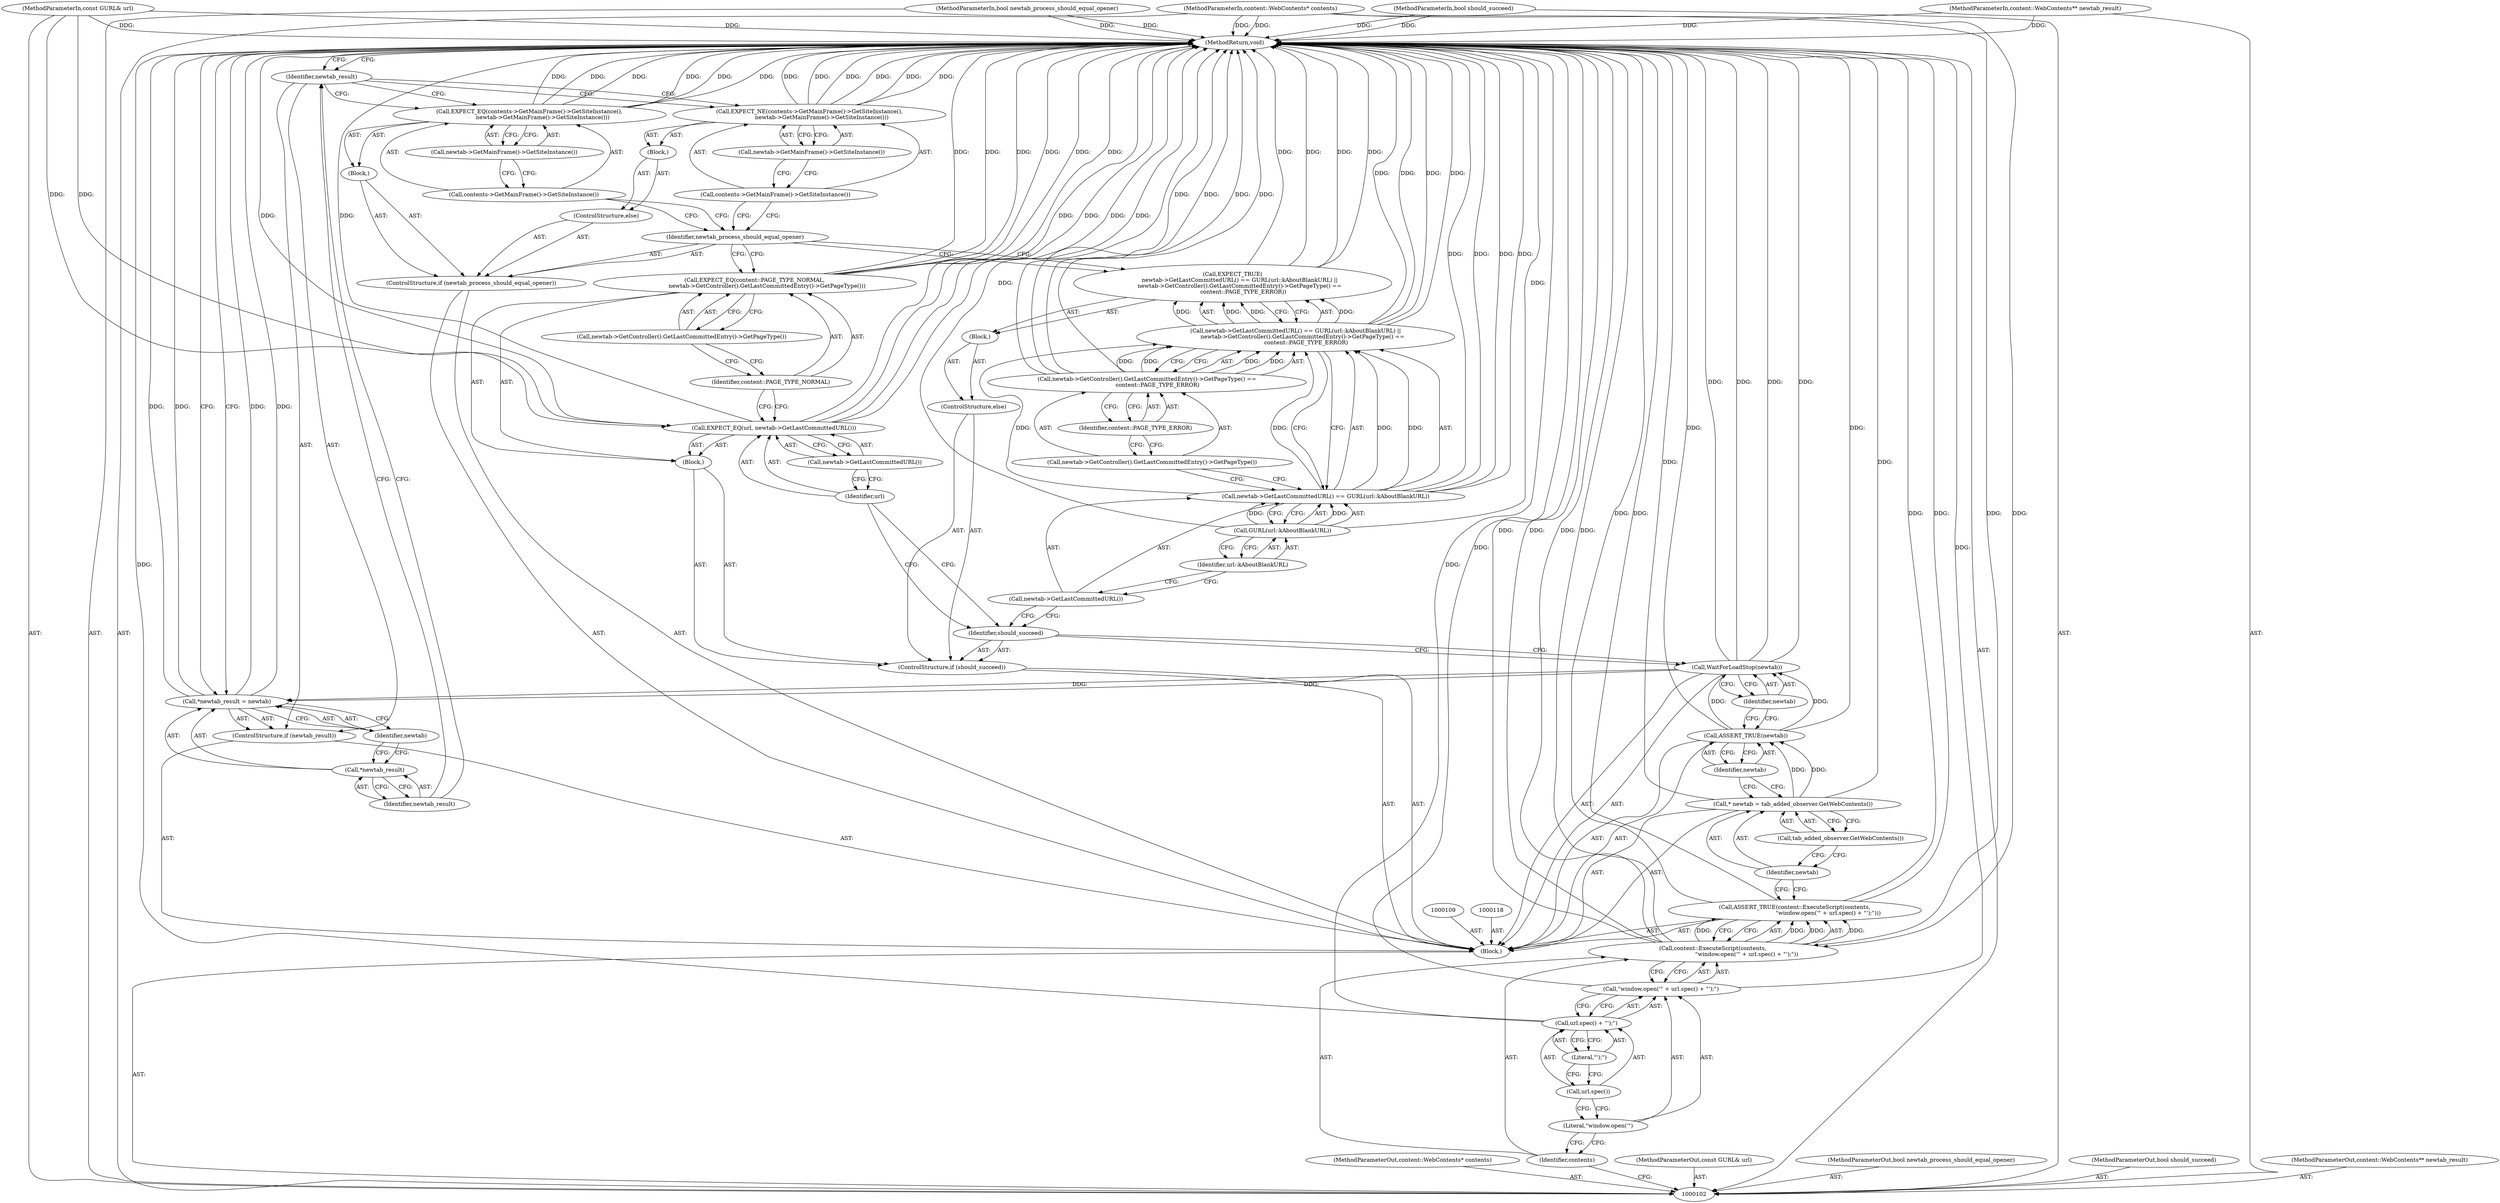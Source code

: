 digraph "0_Chrome_f1afce25b3f94d8bddec69b08ffbc29b989ad844_1" {
"1000163" [label="(MethodReturn,void)"];
"1000103" [label="(MethodParameterIn,content::WebContents* contents)"];
"1000246" [label="(MethodParameterOut,content::WebContents* contents)"];
"1000123" [label="(Identifier,newtab)"];
"1000122" [label="(Call,ASSERT_TRUE(newtab))"];
"1000125" [label="(Identifier,newtab)"];
"1000124" [label="(Call,WaitForLoadStop(newtab))"];
"1000126" [label="(ControlStructure,if (should_succeed))"];
"1000128" [label="(Block,)"];
"1000127" [label="(Identifier,should_succeed)"];
"1000130" [label="(Identifier,url)"];
"1000131" [label="(Call,newtab->GetLastCommittedURL())"];
"1000129" [label="(Call,EXPECT_EQ(url, newtab->GetLastCommittedURL()))"];
"1000133" [label="(Identifier,content::PAGE_TYPE_NORMAL)"];
"1000132" [label="(Call,EXPECT_EQ(content::PAGE_TYPE_NORMAL,\n              newtab->GetController().GetLastCommittedEntry()->GetPageType()))"];
"1000134" [label="(Call,newtab->GetController().GetLastCommittedEntry()->GetPageType())"];
"1000135" [label="(ControlStructure,else)"];
"1000136" [label="(Block,)"];
"1000104" [label="(MethodParameterIn,const GURL& url)"];
"1000247" [label="(MethodParameterOut,const GURL& url)"];
"1000137" [label="(Call,EXPECT_TRUE(\n        newtab->GetLastCommittedURL() == GURL(url::kAboutBlankURL) ||\n        newtab->GetController().GetLastCommittedEntry()->GetPageType() ==\n            content::PAGE_TYPE_ERROR))"];
"1000141" [label="(Call,GURL(url::kAboutBlankURL))"];
"1000142" [label="(Identifier,url::kAboutBlankURL)"];
"1000138" [label="(Call,newtab->GetLastCommittedURL() == GURL(url::kAboutBlankURL) ||\n        newtab->GetController().GetLastCommittedEntry()->GetPageType() ==\n            content::PAGE_TYPE_ERROR)"];
"1000139" [label="(Call,newtab->GetLastCommittedURL() == GURL(url::kAboutBlankURL))"];
"1000140" [label="(Call,newtab->GetLastCommittedURL())"];
"1000143" [label="(Call,newtab->GetController().GetLastCommittedEntry()->GetPageType() ==\n            content::PAGE_TYPE_ERROR)"];
"1000144" [label="(Call,newtab->GetController().GetLastCommittedEntry()->GetPageType())"];
"1000145" [label="(Identifier,content::PAGE_TYPE_ERROR)"];
"1000146" [label="(ControlStructure,if (newtab_process_should_equal_opener))"];
"1000148" [label="(Block,)"];
"1000147" [label="(Identifier,newtab_process_should_equal_opener)"];
"1000150" [label="(Call,contents->GetMainFrame()->GetSiteInstance())"];
"1000149" [label="(Call,EXPECT_EQ(contents->GetMainFrame()->GetSiteInstance(),\n               newtab->GetMainFrame()->GetSiteInstance()))"];
"1000151" [label="(Call,newtab->GetMainFrame()->GetSiteInstance())"];
"1000152" [label="(ControlStructure,else)"];
"1000153" [label="(Block,)"];
"1000105" [label="(MethodParameterIn,bool newtab_process_should_equal_opener)"];
"1000248" [label="(MethodParameterOut,bool newtab_process_should_equal_opener)"];
"1000155" [label="(Call,contents->GetMainFrame()->GetSiteInstance())"];
"1000154" [label="(Call,EXPECT_NE(contents->GetMainFrame()->GetSiteInstance(),\n              newtab->GetMainFrame()->GetSiteInstance()))"];
"1000156" [label="(Call,newtab->GetMainFrame()->GetSiteInstance())"];
"1000157" [label="(ControlStructure,if (newtab_result))"];
"1000158" [label="(Identifier,newtab_result)"];
"1000162" [label="(Identifier,newtab)"];
"1000159" [label="(Call,*newtab_result = newtab)"];
"1000160" [label="(Call,*newtab_result)"];
"1000161" [label="(Identifier,newtab_result)"];
"1000106" [label="(MethodParameterIn,bool should_succeed)"];
"1000249" [label="(MethodParameterOut,bool should_succeed)"];
"1000107" [label="(MethodParameterIn,content::WebContents** newtab_result)"];
"1000250" [label="(MethodParameterOut,content::WebContents** newtab_result)"];
"1000108" [label="(Block,)"];
"1000111" [label="(Call,content::ExecuteScript(contents,\n                                      \"window.open('\" + url.spec() + \"');\"))"];
"1000110" [label="(Call,ASSERT_TRUE(content::ExecuteScript(contents,\n                                      \"window.open('\" + url.spec() + \"');\")))"];
"1000112" [label="(Identifier,contents)"];
"1000113" [label="(Call,\"window.open('\" + url.spec() + \"');\")"];
"1000114" [label="(Literal,\"window.open('\")"];
"1000115" [label="(Call,url.spec() + \"');\")"];
"1000116" [label="(Call,url.spec())"];
"1000117" [label="(Literal,\"');\")"];
"1000119" [label="(Call,* newtab = tab_added_observer.GetWebContents())"];
"1000120" [label="(Identifier,newtab)"];
"1000121" [label="(Call,tab_added_observer.GetWebContents())"];
"1000163" -> "1000102"  [label="AST: "];
"1000163" -> "1000159"  [label="CFG: "];
"1000163" -> "1000158"  [label="CFG: "];
"1000129" -> "1000163"  [label="DDG: "];
"1000129" -> "1000163"  [label="DDG: "];
"1000129" -> "1000163"  [label="DDG: "];
"1000141" -> "1000163"  [label="DDG: "];
"1000124" -> "1000163"  [label="DDG: "];
"1000124" -> "1000163"  [label="DDG: "];
"1000104" -> "1000163"  [label="DDG: "];
"1000105" -> "1000163"  [label="DDG: "];
"1000159" -> "1000163"  [label="DDG: "];
"1000159" -> "1000163"  [label="DDG: "];
"1000139" -> "1000163"  [label="DDG: "];
"1000139" -> "1000163"  [label="DDG: "];
"1000149" -> "1000163"  [label="DDG: "];
"1000149" -> "1000163"  [label="DDG: "];
"1000149" -> "1000163"  [label="DDG: "];
"1000154" -> "1000163"  [label="DDG: "];
"1000154" -> "1000163"  [label="DDG: "];
"1000154" -> "1000163"  [label="DDG: "];
"1000107" -> "1000163"  [label="DDG: "];
"1000132" -> "1000163"  [label="DDG: "];
"1000132" -> "1000163"  [label="DDG: "];
"1000132" -> "1000163"  [label="DDG: "];
"1000138" -> "1000163"  [label="DDG: "];
"1000138" -> "1000163"  [label="DDG: "];
"1000103" -> "1000163"  [label="DDG: "];
"1000143" -> "1000163"  [label="DDG: "];
"1000143" -> "1000163"  [label="DDG: "];
"1000113" -> "1000163"  [label="DDG: "];
"1000119" -> "1000163"  [label="DDG: "];
"1000111" -> "1000163"  [label="DDG: "];
"1000111" -> "1000163"  [label="DDG: "];
"1000110" -> "1000163"  [label="DDG: "];
"1000110" -> "1000163"  [label="DDG: "];
"1000122" -> "1000163"  [label="DDG: "];
"1000137" -> "1000163"  [label="DDG: "];
"1000137" -> "1000163"  [label="DDG: "];
"1000115" -> "1000163"  [label="DDG: "];
"1000106" -> "1000163"  [label="DDG: "];
"1000103" -> "1000102"  [label="AST: "];
"1000103" -> "1000163"  [label="DDG: "];
"1000103" -> "1000111"  [label="DDG: "];
"1000246" -> "1000102"  [label="AST: "];
"1000123" -> "1000122"  [label="AST: "];
"1000123" -> "1000119"  [label="CFG: "];
"1000122" -> "1000123"  [label="CFG: "];
"1000122" -> "1000108"  [label="AST: "];
"1000122" -> "1000123"  [label="CFG: "];
"1000123" -> "1000122"  [label="AST: "];
"1000125" -> "1000122"  [label="CFG: "];
"1000122" -> "1000163"  [label="DDG: "];
"1000119" -> "1000122"  [label="DDG: "];
"1000122" -> "1000124"  [label="DDG: "];
"1000125" -> "1000124"  [label="AST: "];
"1000125" -> "1000122"  [label="CFG: "];
"1000124" -> "1000125"  [label="CFG: "];
"1000124" -> "1000108"  [label="AST: "];
"1000124" -> "1000125"  [label="CFG: "];
"1000125" -> "1000124"  [label="AST: "];
"1000127" -> "1000124"  [label="CFG: "];
"1000124" -> "1000163"  [label="DDG: "];
"1000124" -> "1000163"  [label="DDG: "];
"1000122" -> "1000124"  [label="DDG: "];
"1000124" -> "1000159"  [label="DDG: "];
"1000126" -> "1000108"  [label="AST: "];
"1000127" -> "1000126"  [label="AST: "];
"1000128" -> "1000126"  [label="AST: "];
"1000135" -> "1000126"  [label="AST: "];
"1000128" -> "1000126"  [label="AST: "];
"1000129" -> "1000128"  [label="AST: "];
"1000132" -> "1000128"  [label="AST: "];
"1000127" -> "1000126"  [label="AST: "];
"1000127" -> "1000124"  [label="CFG: "];
"1000130" -> "1000127"  [label="CFG: "];
"1000140" -> "1000127"  [label="CFG: "];
"1000130" -> "1000129"  [label="AST: "];
"1000130" -> "1000127"  [label="CFG: "];
"1000131" -> "1000130"  [label="CFG: "];
"1000131" -> "1000129"  [label="AST: "];
"1000131" -> "1000130"  [label="CFG: "];
"1000129" -> "1000131"  [label="CFG: "];
"1000129" -> "1000128"  [label="AST: "];
"1000129" -> "1000131"  [label="CFG: "];
"1000130" -> "1000129"  [label="AST: "];
"1000131" -> "1000129"  [label="AST: "];
"1000133" -> "1000129"  [label="CFG: "];
"1000129" -> "1000163"  [label="DDG: "];
"1000129" -> "1000163"  [label="DDG: "];
"1000129" -> "1000163"  [label="DDG: "];
"1000104" -> "1000129"  [label="DDG: "];
"1000133" -> "1000132"  [label="AST: "];
"1000133" -> "1000129"  [label="CFG: "];
"1000134" -> "1000133"  [label="CFG: "];
"1000132" -> "1000128"  [label="AST: "];
"1000132" -> "1000134"  [label="CFG: "];
"1000133" -> "1000132"  [label="AST: "];
"1000134" -> "1000132"  [label="AST: "];
"1000147" -> "1000132"  [label="CFG: "];
"1000132" -> "1000163"  [label="DDG: "];
"1000132" -> "1000163"  [label="DDG: "];
"1000132" -> "1000163"  [label="DDG: "];
"1000134" -> "1000132"  [label="AST: "];
"1000134" -> "1000133"  [label="CFG: "];
"1000132" -> "1000134"  [label="CFG: "];
"1000135" -> "1000126"  [label="AST: "];
"1000136" -> "1000135"  [label="AST: "];
"1000136" -> "1000135"  [label="AST: "];
"1000137" -> "1000136"  [label="AST: "];
"1000104" -> "1000102"  [label="AST: "];
"1000104" -> "1000163"  [label="DDG: "];
"1000104" -> "1000129"  [label="DDG: "];
"1000247" -> "1000102"  [label="AST: "];
"1000137" -> "1000136"  [label="AST: "];
"1000137" -> "1000138"  [label="CFG: "];
"1000138" -> "1000137"  [label="AST: "];
"1000147" -> "1000137"  [label="CFG: "];
"1000137" -> "1000163"  [label="DDG: "];
"1000137" -> "1000163"  [label="DDG: "];
"1000138" -> "1000137"  [label="DDG: "];
"1000138" -> "1000137"  [label="DDG: "];
"1000141" -> "1000139"  [label="AST: "];
"1000141" -> "1000142"  [label="CFG: "];
"1000142" -> "1000141"  [label="AST: "];
"1000139" -> "1000141"  [label="CFG: "];
"1000141" -> "1000163"  [label="DDG: "];
"1000141" -> "1000139"  [label="DDG: "];
"1000142" -> "1000141"  [label="AST: "];
"1000142" -> "1000140"  [label="CFG: "];
"1000141" -> "1000142"  [label="CFG: "];
"1000138" -> "1000137"  [label="AST: "];
"1000138" -> "1000139"  [label="CFG: "];
"1000138" -> "1000143"  [label="CFG: "];
"1000139" -> "1000138"  [label="AST: "];
"1000143" -> "1000138"  [label="AST: "];
"1000137" -> "1000138"  [label="CFG: "];
"1000138" -> "1000163"  [label="DDG: "];
"1000138" -> "1000163"  [label="DDG: "];
"1000138" -> "1000137"  [label="DDG: "];
"1000138" -> "1000137"  [label="DDG: "];
"1000139" -> "1000138"  [label="DDG: "];
"1000139" -> "1000138"  [label="DDG: "];
"1000143" -> "1000138"  [label="DDG: "];
"1000143" -> "1000138"  [label="DDG: "];
"1000139" -> "1000138"  [label="AST: "];
"1000139" -> "1000141"  [label="CFG: "];
"1000140" -> "1000139"  [label="AST: "];
"1000141" -> "1000139"  [label="AST: "];
"1000144" -> "1000139"  [label="CFG: "];
"1000138" -> "1000139"  [label="CFG: "];
"1000139" -> "1000163"  [label="DDG: "];
"1000139" -> "1000163"  [label="DDG: "];
"1000139" -> "1000138"  [label="DDG: "];
"1000139" -> "1000138"  [label="DDG: "];
"1000141" -> "1000139"  [label="DDG: "];
"1000140" -> "1000139"  [label="AST: "];
"1000140" -> "1000127"  [label="CFG: "];
"1000142" -> "1000140"  [label="CFG: "];
"1000143" -> "1000138"  [label="AST: "];
"1000143" -> "1000145"  [label="CFG: "];
"1000144" -> "1000143"  [label="AST: "];
"1000145" -> "1000143"  [label="AST: "];
"1000138" -> "1000143"  [label="CFG: "];
"1000143" -> "1000163"  [label="DDG: "];
"1000143" -> "1000163"  [label="DDG: "];
"1000143" -> "1000138"  [label="DDG: "];
"1000143" -> "1000138"  [label="DDG: "];
"1000144" -> "1000143"  [label="AST: "];
"1000144" -> "1000139"  [label="CFG: "];
"1000145" -> "1000144"  [label="CFG: "];
"1000145" -> "1000143"  [label="AST: "];
"1000145" -> "1000144"  [label="CFG: "];
"1000143" -> "1000145"  [label="CFG: "];
"1000146" -> "1000108"  [label="AST: "];
"1000147" -> "1000146"  [label="AST: "];
"1000148" -> "1000146"  [label="AST: "];
"1000152" -> "1000146"  [label="AST: "];
"1000148" -> "1000146"  [label="AST: "];
"1000149" -> "1000148"  [label="AST: "];
"1000147" -> "1000146"  [label="AST: "];
"1000147" -> "1000132"  [label="CFG: "];
"1000147" -> "1000137"  [label="CFG: "];
"1000150" -> "1000147"  [label="CFG: "];
"1000155" -> "1000147"  [label="CFG: "];
"1000150" -> "1000149"  [label="AST: "];
"1000150" -> "1000147"  [label="CFG: "];
"1000151" -> "1000150"  [label="CFG: "];
"1000149" -> "1000148"  [label="AST: "];
"1000149" -> "1000151"  [label="CFG: "];
"1000150" -> "1000149"  [label="AST: "];
"1000151" -> "1000149"  [label="AST: "];
"1000158" -> "1000149"  [label="CFG: "];
"1000149" -> "1000163"  [label="DDG: "];
"1000149" -> "1000163"  [label="DDG: "];
"1000149" -> "1000163"  [label="DDG: "];
"1000151" -> "1000149"  [label="AST: "];
"1000151" -> "1000150"  [label="CFG: "];
"1000149" -> "1000151"  [label="CFG: "];
"1000152" -> "1000146"  [label="AST: "];
"1000153" -> "1000152"  [label="AST: "];
"1000153" -> "1000152"  [label="AST: "];
"1000154" -> "1000153"  [label="AST: "];
"1000105" -> "1000102"  [label="AST: "];
"1000105" -> "1000163"  [label="DDG: "];
"1000248" -> "1000102"  [label="AST: "];
"1000155" -> "1000154"  [label="AST: "];
"1000155" -> "1000147"  [label="CFG: "];
"1000156" -> "1000155"  [label="CFG: "];
"1000154" -> "1000153"  [label="AST: "];
"1000154" -> "1000156"  [label="CFG: "];
"1000155" -> "1000154"  [label="AST: "];
"1000156" -> "1000154"  [label="AST: "];
"1000158" -> "1000154"  [label="CFG: "];
"1000154" -> "1000163"  [label="DDG: "];
"1000154" -> "1000163"  [label="DDG: "];
"1000154" -> "1000163"  [label="DDG: "];
"1000156" -> "1000154"  [label="AST: "];
"1000156" -> "1000155"  [label="CFG: "];
"1000154" -> "1000156"  [label="CFG: "];
"1000157" -> "1000108"  [label="AST: "];
"1000158" -> "1000157"  [label="AST: "];
"1000159" -> "1000157"  [label="AST: "];
"1000158" -> "1000157"  [label="AST: "];
"1000158" -> "1000149"  [label="CFG: "];
"1000158" -> "1000154"  [label="CFG: "];
"1000161" -> "1000158"  [label="CFG: "];
"1000163" -> "1000158"  [label="CFG: "];
"1000162" -> "1000159"  [label="AST: "];
"1000162" -> "1000160"  [label="CFG: "];
"1000159" -> "1000162"  [label="CFG: "];
"1000159" -> "1000157"  [label="AST: "];
"1000159" -> "1000162"  [label="CFG: "];
"1000160" -> "1000159"  [label="AST: "];
"1000162" -> "1000159"  [label="AST: "];
"1000163" -> "1000159"  [label="CFG: "];
"1000159" -> "1000163"  [label="DDG: "];
"1000159" -> "1000163"  [label="DDG: "];
"1000124" -> "1000159"  [label="DDG: "];
"1000160" -> "1000159"  [label="AST: "];
"1000160" -> "1000161"  [label="CFG: "];
"1000161" -> "1000160"  [label="AST: "];
"1000162" -> "1000160"  [label="CFG: "];
"1000161" -> "1000160"  [label="AST: "];
"1000161" -> "1000158"  [label="CFG: "];
"1000160" -> "1000161"  [label="CFG: "];
"1000106" -> "1000102"  [label="AST: "];
"1000106" -> "1000163"  [label="DDG: "];
"1000249" -> "1000102"  [label="AST: "];
"1000107" -> "1000102"  [label="AST: "];
"1000107" -> "1000163"  [label="DDG: "];
"1000250" -> "1000102"  [label="AST: "];
"1000108" -> "1000102"  [label="AST: "];
"1000109" -> "1000108"  [label="AST: "];
"1000110" -> "1000108"  [label="AST: "];
"1000118" -> "1000108"  [label="AST: "];
"1000119" -> "1000108"  [label="AST: "];
"1000122" -> "1000108"  [label="AST: "];
"1000124" -> "1000108"  [label="AST: "];
"1000126" -> "1000108"  [label="AST: "];
"1000146" -> "1000108"  [label="AST: "];
"1000157" -> "1000108"  [label="AST: "];
"1000111" -> "1000110"  [label="AST: "];
"1000111" -> "1000113"  [label="CFG: "];
"1000112" -> "1000111"  [label="AST: "];
"1000113" -> "1000111"  [label="AST: "];
"1000110" -> "1000111"  [label="CFG: "];
"1000111" -> "1000163"  [label="DDG: "];
"1000111" -> "1000163"  [label="DDG: "];
"1000111" -> "1000110"  [label="DDG: "];
"1000111" -> "1000110"  [label="DDG: "];
"1000103" -> "1000111"  [label="DDG: "];
"1000110" -> "1000108"  [label="AST: "];
"1000110" -> "1000111"  [label="CFG: "];
"1000111" -> "1000110"  [label="AST: "];
"1000120" -> "1000110"  [label="CFG: "];
"1000110" -> "1000163"  [label="DDG: "];
"1000110" -> "1000163"  [label="DDG: "];
"1000111" -> "1000110"  [label="DDG: "];
"1000111" -> "1000110"  [label="DDG: "];
"1000112" -> "1000111"  [label="AST: "];
"1000112" -> "1000102"  [label="CFG: "];
"1000114" -> "1000112"  [label="CFG: "];
"1000113" -> "1000111"  [label="AST: "];
"1000113" -> "1000115"  [label="CFG: "];
"1000114" -> "1000113"  [label="AST: "];
"1000115" -> "1000113"  [label="AST: "];
"1000111" -> "1000113"  [label="CFG: "];
"1000113" -> "1000163"  [label="DDG: "];
"1000114" -> "1000113"  [label="AST: "];
"1000114" -> "1000112"  [label="CFG: "];
"1000116" -> "1000114"  [label="CFG: "];
"1000115" -> "1000113"  [label="AST: "];
"1000115" -> "1000117"  [label="CFG: "];
"1000116" -> "1000115"  [label="AST: "];
"1000117" -> "1000115"  [label="AST: "];
"1000113" -> "1000115"  [label="CFG: "];
"1000115" -> "1000163"  [label="DDG: "];
"1000116" -> "1000115"  [label="AST: "];
"1000116" -> "1000114"  [label="CFG: "];
"1000117" -> "1000116"  [label="CFG: "];
"1000117" -> "1000115"  [label="AST: "];
"1000117" -> "1000116"  [label="CFG: "];
"1000115" -> "1000117"  [label="CFG: "];
"1000119" -> "1000108"  [label="AST: "];
"1000119" -> "1000121"  [label="CFG: "];
"1000120" -> "1000119"  [label="AST: "];
"1000121" -> "1000119"  [label="AST: "];
"1000123" -> "1000119"  [label="CFG: "];
"1000119" -> "1000163"  [label="DDG: "];
"1000119" -> "1000122"  [label="DDG: "];
"1000120" -> "1000119"  [label="AST: "];
"1000120" -> "1000110"  [label="CFG: "];
"1000121" -> "1000120"  [label="CFG: "];
"1000121" -> "1000119"  [label="AST: "];
"1000121" -> "1000120"  [label="CFG: "];
"1000119" -> "1000121"  [label="CFG: "];
}
